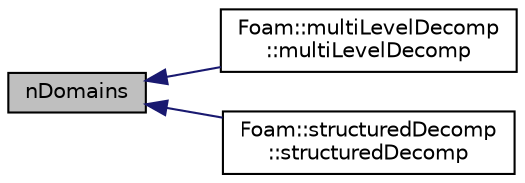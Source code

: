 digraph "nDomains"
{
  bgcolor="transparent";
  edge [fontname="Helvetica",fontsize="10",labelfontname="Helvetica",labelfontsize="10"];
  node [fontname="Helvetica",fontsize="10",shape=record];
  rankdir="LR";
  Node1 [label="nDomains",height=0.2,width=0.4,color="black", fillcolor="grey75", style="filled", fontcolor="black"];
  Node1 -> Node2 [dir="back",color="midnightblue",fontsize="10",style="solid",fontname="Helvetica"];
  Node2 [label="Foam::multiLevelDecomp\l::multiLevelDecomp",height=0.2,width=0.4,color="black",URL="$a01587.html#ab2f78cae2465efe01e3177b9aa8a5eca",tooltip="Construct given the decomposition dictionary. "];
  Node1 -> Node3 [dir="back",color="midnightblue",fontsize="10",style="solid",fontname="Helvetica"];
  Node3 [label="Foam::structuredDecomp\l::structuredDecomp",height=0.2,width=0.4,color="black",URL="$a02546.html#a5b6ec3c0ae827c0d6d6bc32d9d1e5816",tooltip="Construct given the decomposition dictionary. "];
}
